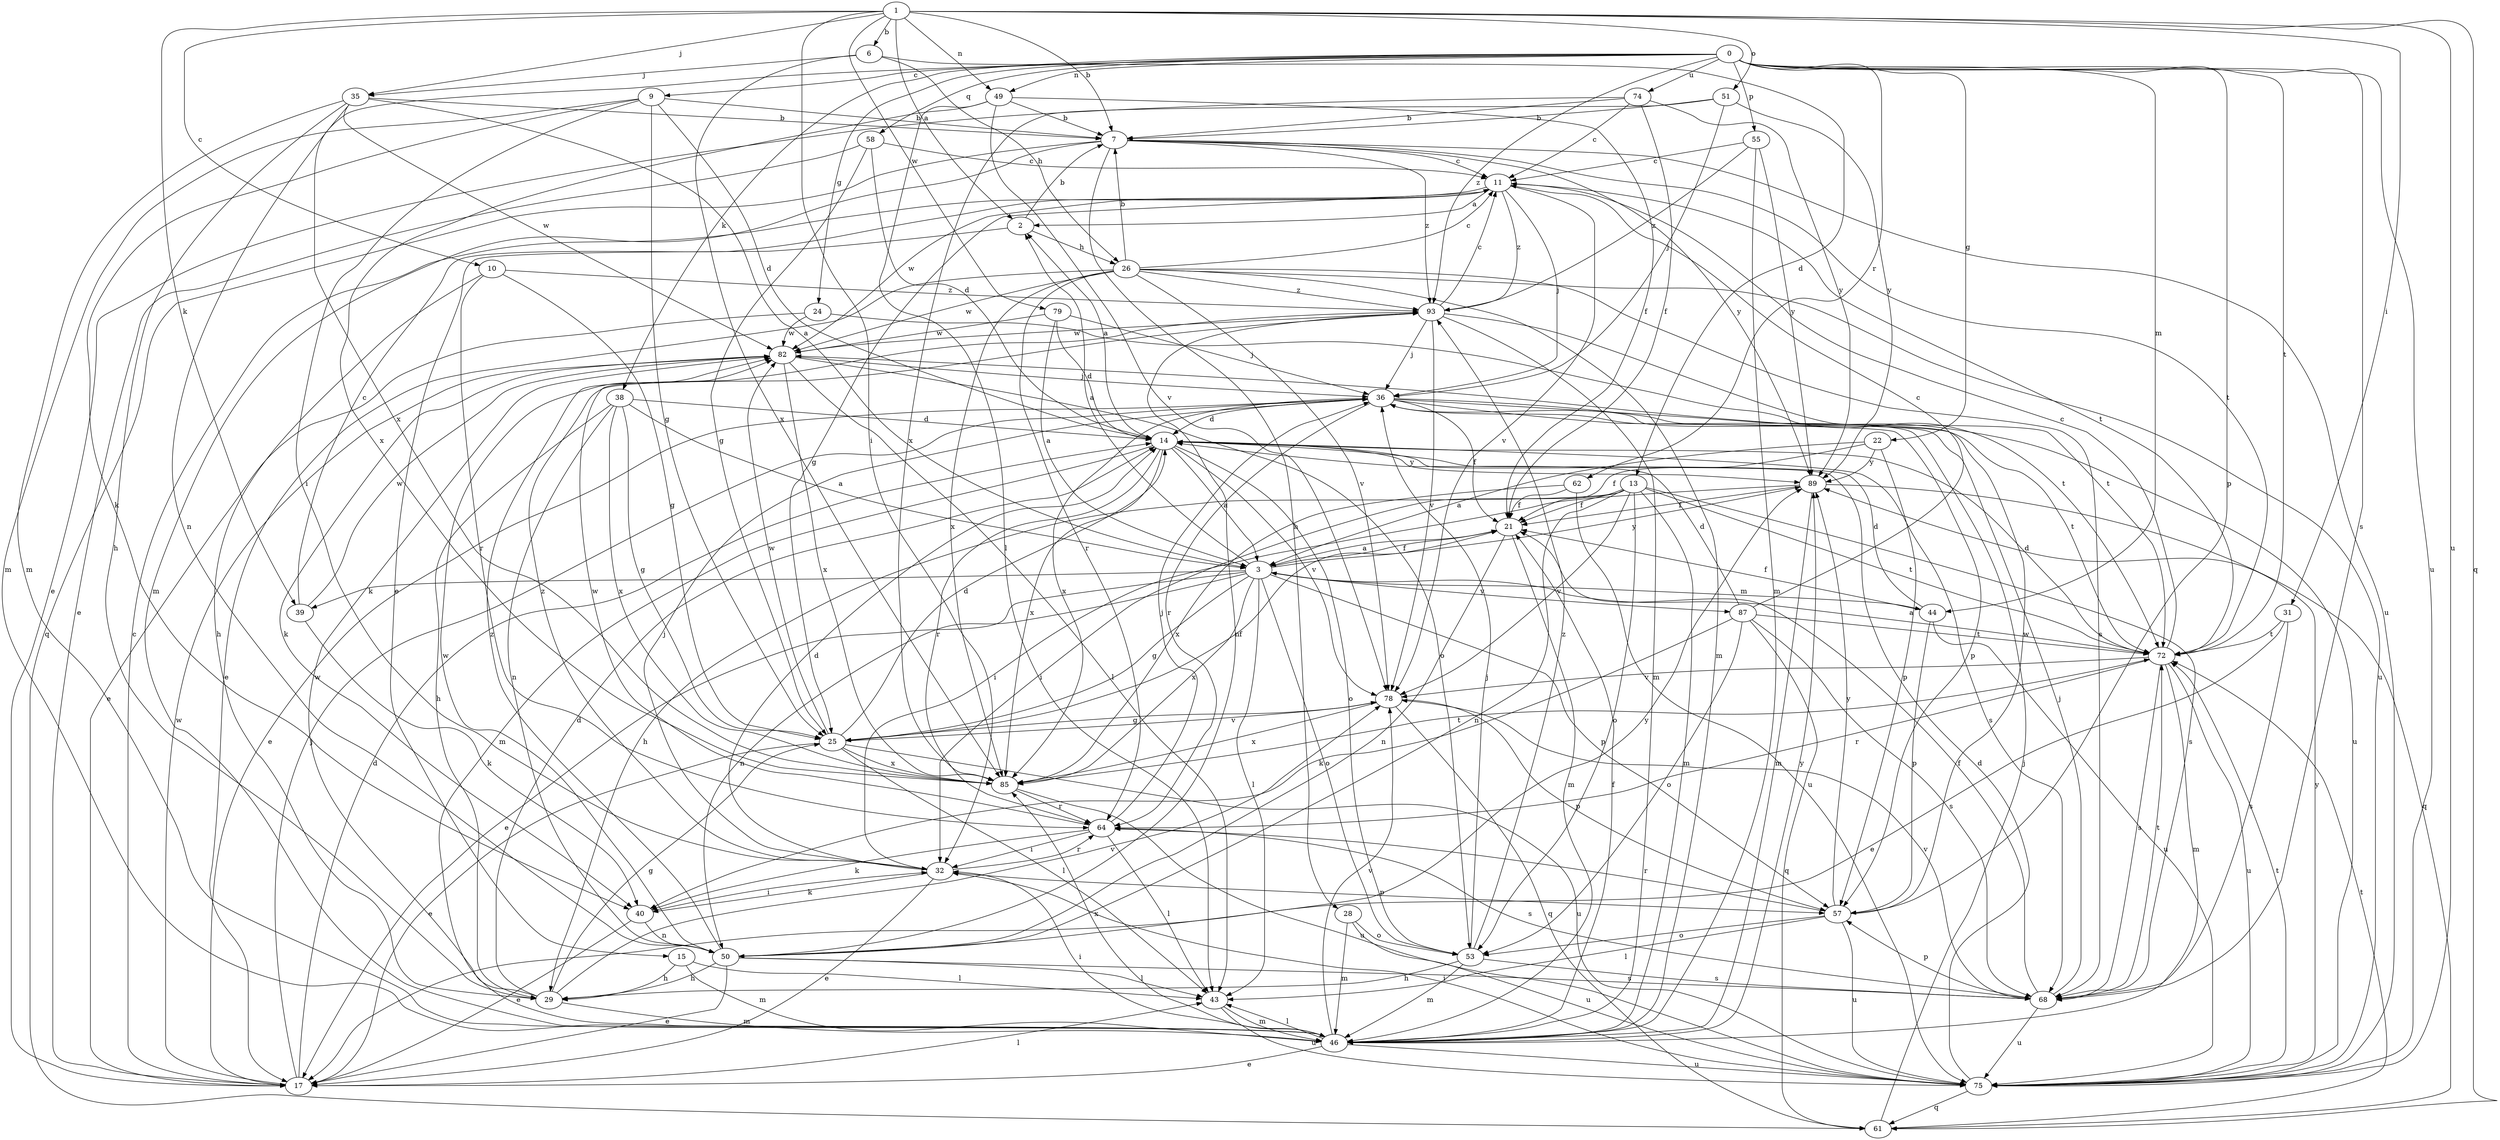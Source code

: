 strict digraph  {
0;
1;
2;
3;
6;
7;
9;
10;
11;
13;
14;
15;
17;
21;
22;
24;
25;
26;
28;
29;
31;
32;
35;
36;
38;
39;
40;
43;
44;
46;
49;
50;
51;
53;
55;
57;
58;
61;
62;
64;
68;
72;
74;
75;
78;
79;
82;
85;
87;
89;
93;
0 -> 9  [label=c];
0 -> 22  [label=g];
0 -> 24  [label=g];
0 -> 38  [label=k];
0 -> 44  [label=m];
0 -> 49  [label=n];
0 -> 55  [label=p];
0 -> 57  [label=p];
0 -> 58  [label=q];
0 -> 62  [label=r];
0 -> 68  [label=s];
0 -> 72  [label=t];
0 -> 74  [label=u];
0 -> 75  [label=u];
0 -> 85  [label=x];
0 -> 93  [label=z];
1 -> 2  [label=a];
1 -> 6  [label=b];
1 -> 7  [label=b];
1 -> 10  [label=c];
1 -> 31  [label=i];
1 -> 32  [label=i];
1 -> 35  [label=j];
1 -> 39  [label=k];
1 -> 49  [label=n];
1 -> 51  [label=o];
1 -> 61  [label=q];
1 -> 75  [label=u];
1 -> 79  [label=w];
2 -> 7  [label=b];
2 -> 15  [label=e];
2 -> 26  [label=h];
3 -> 2  [label=a];
3 -> 17  [label=e];
3 -> 21  [label=f];
3 -> 25  [label=g];
3 -> 39  [label=k];
3 -> 43  [label=l];
3 -> 44  [label=m];
3 -> 50  [label=n];
3 -> 53  [label=o];
3 -> 57  [label=p];
3 -> 85  [label=x];
3 -> 87  [label=y];
3 -> 89  [label=y];
6 -> 13  [label=d];
6 -> 26  [label=h];
6 -> 35  [label=j];
6 -> 85  [label=x];
7 -> 11  [label=c];
7 -> 28  [label=h];
7 -> 46  [label=m];
7 -> 61  [label=q];
7 -> 72  [label=t];
7 -> 75  [label=u];
7 -> 89  [label=y];
7 -> 93  [label=z];
9 -> 7  [label=b];
9 -> 14  [label=d];
9 -> 25  [label=g];
9 -> 32  [label=i];
9 -> 40  [label=k];
9 -> 46  [label=m];
10 -> 25  [label=g];
10 -> 29  [label=h];
10 -> 64  [label=r];
10 -> 93  [label=z];
11 -> 2  [label=a];
11 -> 25  [label=g];
11 -> 36  [label=j];
11 -> 72  [label=t];
11 -> 78  [label=v];
11 -> 82  [label=w];
11 -> 93  [label=z];
13 -> 21  [label=f];
13 -> 29  [label=h];
13 -> 32  [label=i];
13 -> 46  [label=m];
13 -> 50  [label=n];
13 -> 53  [label=o];
13 -> 68  [label=s];
13 -> 72  [label=t];
13 -> 78  [label=v];
14 -> 2  [label=a];
14 -> 3  [label=a];
14 -> 46  [label=m];
14 -> 53  [label=o];
14 -> 64  [label=r];
14 -> 68  [label=s];
14 -> 78  [label=v];
14 -> 85  [label=x];
14 -> 89  [label=y];
15 -> 29  [label=h];
15 -> 43  [label=l];
15 -> 46  [label=m];
17 -> 11  [label=c];
17 -> 14  [label=d];
17 -> 36  [label=j];
17 -> 43  [label=l];
17 -> 82  [label=w];
21 -> 3  [label=a];
21 -> 46  [label=m];
21 -> 50  [label=n];
22 -> 3  [label=a];
22 -> 21  [label=f];
22 -> 57  [label=p];
22 -> 89  [label=y];
24 -> 17  [label=e];
24 -> 72  [label=t];
24 -> 82  [label=w];
25 -> 14  [label=d];
25 -> 17  [label=e];
25 -> 21  [label=f];
25 -> 43  [label=l];
25 -> 75  [label=u];
25 -> 78  [label=v];
25 -> 82  [label=w];
25 -> 85  [label=x];
26 -> 7  [label=b];
26 -> 11  [label=c];
26 -> 17  [label=e];
26 -> 46  [label=m];
26 -> 64  [label=r];
26 -> 68  [label=s];
26 -> 75  [label=u];
26 -> 78  [label=v];
26 -> 82  [label=w];
26 -> 85  [label=x];
26 -> 93  [label=z];
28 -> 46  [label=m];
28 -> 53  [label=o];
28 -> 75  [label=u];
29 -> 14  [label=d];
29 -> 25  [label=g];
29 -> 46  [label=m];
29 -> 78  [label=v];
29 -> 82  [label=w];
31 -> 17  [label=e];
31 -> 68  [label=s];
31 -> 72  [label=t];
32 -> 14  [label=d];
32 -> 17  [label=e];
32 -> 36  [label=j];
32 -> 40  [label=k];
32 -> 57  [label=p];
32 -> 64  [label=r];
32 -> 93  [label=z];
35 -> 3  [label=a];
35 -> 7  [label=b];
35 -> 29  [label=h];
35 -> 46  [label=m];
35 -> 50  [label=n];
35 -> 82  [label=w];
36 -> 14  [label=d];
36 -> 17  [label=e];
36 -> 21  [label=f];
36 -> 57  [label=p];
36 -> 64  [label=r];
36 -> 72  [label=t];
36 -> 75  [label=u];
36 -> 85  [label=x];
38 -> 3  [label=a];
38 -> 14  [label=d];
38 -> 25  [label=g];
38 -> 29  [label=h];
38 -> 50  [label=n];
38 -> 85  [label=x];
39 -> 11  [label=c];
39 -> 40  [label=k];
39 -> 82  [label=w];
40 -> 17  [label=e];
40 -> 32  [label=i];
40 -> 50  [label=n];
43 -> 46  [label=m];
43 -> 75  [label=u];
44 -> 14  [label=d];
44 -> 21  [label=f];
44 -> 57  [label=p];
44 -> 75  [label=u];
46 -> 17  [label=e];
46 -> 21  [label=f];
46 -> 32  [label=i];
46 -> 43  [label=l];
46 -> 75  [label=u];
46 -> 78  [label=v];
46 -> 85  [label=x];
46 -> 89  [label=y];
49 -> 7  [label=b];
49 -> 21  [label=f];
49 -> 43  [label=l];
49 -> 78  [label=v];
49 -> 85  [label=x];
50 -> 17  [label=e];
50 -> 29  [label=h];
50 -> 43  [label=l];
50 -> 68  [label=s];
50 -> 82  [label=w];
50 -> 89  [label=y];
50 -> 93  [label=z];
51 -> 7  [label=b];
51 -> 36  [label=j];
51 -> 85  [label=x];
51 -> 89  [label=y];
53 -> 29  [label=h];
53 -> 36  [label=j];
53 -> 46  [label=m];
53 -> 68  [label=s];
53 -> 93  [label=z];
55 -> 11  [label=c];
55 -> 46  [label=m];
55 -> 89  [label=y];
55 -> 93  [label=z];
57 -> 43  [label=l];
57 -> 53  [label=o];
57 -> 64  [label=r];
57 -> 75  [label=u];
57 -> 82  [label=w];
57 -> 89  [label=y];
58 -> 11  [label=c];
58 -> 14  [label=d];
58 -> 17  [label=e];
58 -> 25  [label=g];
61 -> 36  [label=j];
61 -> 72  [label=t];
62 -> 21  [label=f];
62 -> 75  [label=u];
62 -> 85  [label=x];
64 -> 32  [label=i];
64 -> 36  [label=j];
64 -> 40  [label=k];
64 -> 43  [label=l];
64 -> 68  [label=s];
64 -> 82  [label=w];
68 -> 21  [label=f];
68 -> 36  [label=j];
68 -> 57  [label=p];
68 -> 72  [label=t];
68 -> 75  [label=u];
68 -> 78  [label=v];
72 -> 3  [label=a];
72 -> 11  [label=c];
72 -> 14  [label=d];
72 -> 46  [label=m];
72 -> 64  [label=r];
72 -> 68  [label=s];
72 -> 75  [label=u];
72 -> 78  [label=v];
74 -> 7  [label=b];
74 -> 11  [label=c];
74 -> 17  [label=e];
74 -> 21  [label=f];
74 -> 89  [label=y];
75 -> 14  [label=d];
75 -> 32  [label=i];
75 -> 61  [label=q];
75 -> 72  [label=t];
75 -> 89  [label=y];
78 -> 25  [label=g];
78 -> 57  [label=p];
78 -> 61  [label=q];
78 -> 85  [label=x];
79 -> 3  [label=a];
79 -> 14  [label=d];
79 -> 36  [label=j];
79 -> 82  [label=w];
82 -> 36  [label=j];
82 -> 40  [label=k];
82 -> 43  [label=l];
82 -> 53  [label=o];
82 -> 85  [label=x];
85 -> 64  [label=r];
85 -> 72  [label=t];
85 -> 75  [label=u];
87 -> 11  [label=c];
87 -> 14  [label=d];
87 -> 40  [label=k];
87 -> 53  [label=o];
87 -> 61  [label=q];
87 -> 68  [label=s];
87 -> 72  [label=t];
89 -> 21  [label=f];
89 -> 32  [label=i];
89 -> 46  [label=m];
89 -> 61  [label=q];
93 -> 11  [label=c];
93 -> 36  [label=j];
93 -> 46  [label=m];
93 -> 50  [label=n];
93 -> 72  [label=t];
93 -> 78  [label=v];
93 -> 82  [label=w];
}
